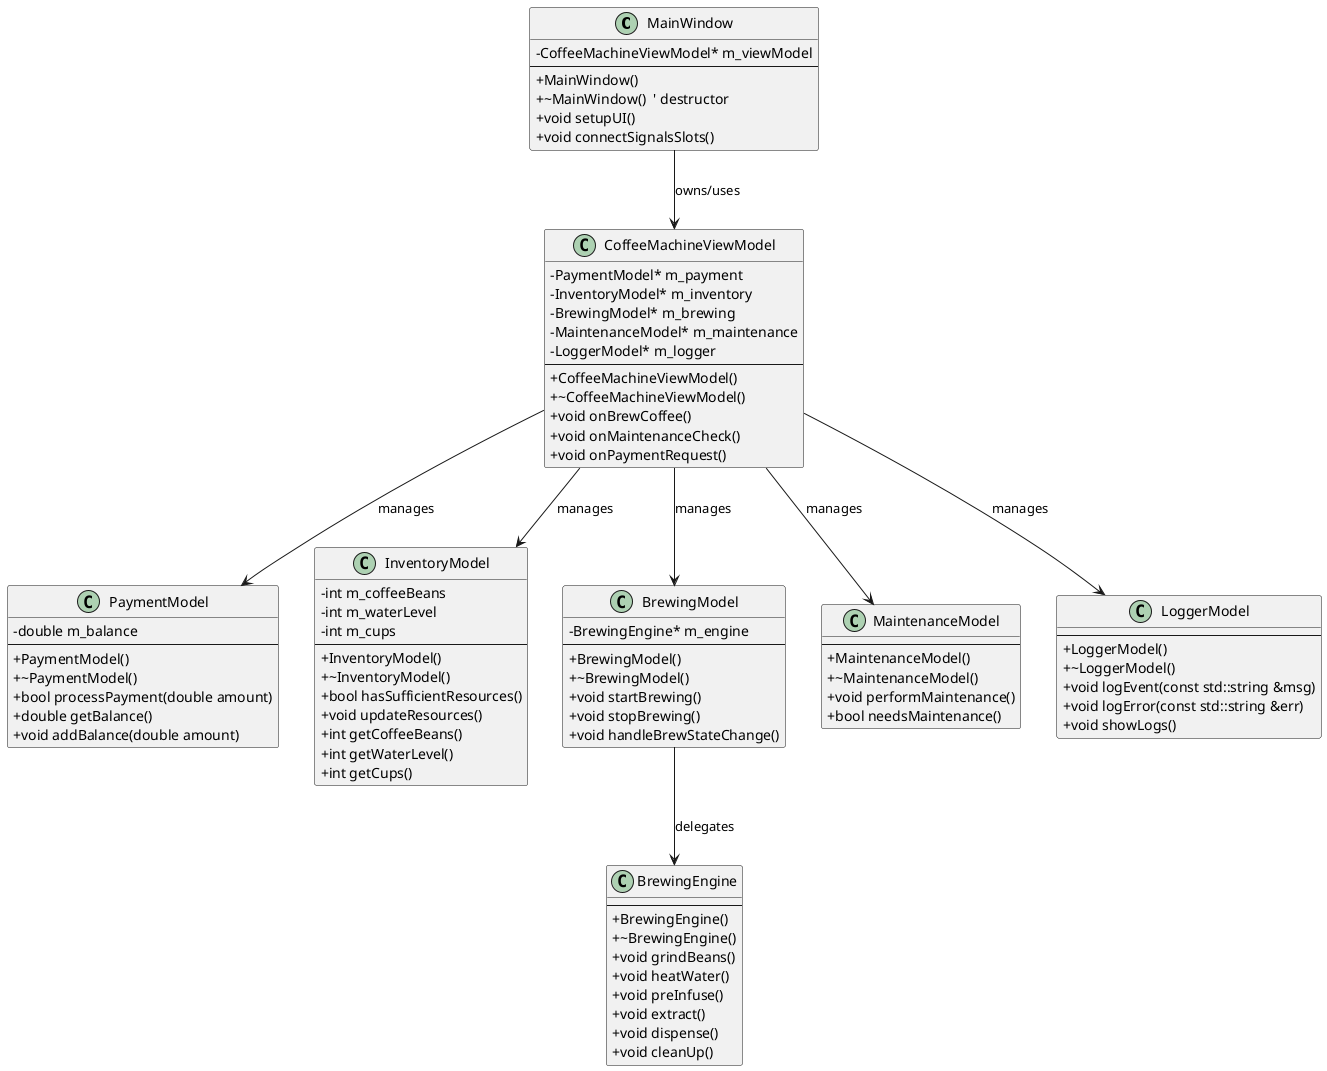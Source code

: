 @startuml
skinparam classAttributeIconSize 0

' --------------------------------------------
' Classes
' --------------------------------------------
class MainWindow {
  - CoffeeMachineViewModel* m_viewModel
  --
  + MainWindow()
  + ~MainWindow()  ' destructor
  + void setupUI()
  + void connectSignalsSlots()
}

class CoffeeMachineViewModel {
  - PaymentModel* m_payment
  - InventoryModel* m_inventory
  - BrewingModel* m_brewing
  - MaintenanceModel* m_maintenance
  - LoggerModel* m_logger
  --
  + CoffeeMachineViewModel()
  + ~CoffeeMachineViewModel()
  + void onBrewCoffee()
  + void onMaintenanceCheck()
  + void onPaymentRequest()
}

class PaymentModel {
  - double m_balance
  --
  + PaymentModel()
  + ~PaymentModel()
  + bool processPayment(double amount)
  + double getBalance()
  + void addBalance(double amount)
}

class InventoryModel {
  - int m_coffeeBeans
  - int m_waterLevel
  - int m_cups
  --
  + InventoryModel()
  + ~InventoryModel()
  + bool hasSufficientResources()
  + void updateResources()
  + int getCoffeeBeans()
  + int getWaterLevel()
  + int getCups()
}

class BrewingModel {
  - BrewingEngine* m_engine
  --
  + BrewingModel()
  + ~BrewingModel()
  + void startBrewing()
  + void stopBrewing()
  + void handleBrewStateChange()
}

class BrewingEngine {
  --
  + BrewingEngine()
  + ~BrewingEngine()
  + void grindBeans()
  + void heatWater()
  + void preInfuse()
  + void extract()
  + void dispense()
  + void cleanUp()
}

class MaintenanceModel {
  --
  + MaintenanceModel()
  + ~MaintenanceModel()
  + void performMaintenance()
  + bool needsMaintenance()
}

class LoggerModel {
  --
  + LoggerModel()
  + ~LoggerModel()
  + void logEvent(const std::string &msg)
  + void logError(const std::string &err)
  + void showLogs()
}

' --------------------------------------------
' Relationships
' --------------------------------------------
MainWindow --> CoffeeMachineViewModel : owns/uses
CoffeeMachineViewModel --> PaymentModel : manages
CoffeeMachineViewModel --> InventoryModel : manages
CoffeeMachineViewModel --> BrewingModel : manages
CoffeeMachineViewModel --> MaintenanceModel : manages
CoffeeMachineViewModel --> LoggerModel : manages

BrewingModel --> BrewingEngine : delegates

@enduml
